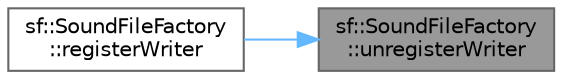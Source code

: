 digraph "sf::SoundFileFactory::unregisterWriter"
{
 // LATEX_PDF_SIZE
  bgcolor="transparent";
  edge [fontname=Helvetica,fontsize=10,labelfontname=Helvetica,labelfontsize=10];
  node [fontname=Helvetica,fontsize=10,shape=box,height=0.2,width=0.4];
  rankdir="RL";
  Node1 [id="Node000001",label="sf::SoundFileFactory\l::unregisterWriter",height=0.2,width=0.4,color="gray40", fillcolor="grey60", style="filled", fontcolor="black",tooltip="Unregister a writer."];
  Node1 -> Node2 [id="edge1_Node000001_Node000002",dir="back",color="steelblue1",style="solid",tooltip=" "];
  Node2 [id="Node000002",label="sf::SoundFileFactory\l::registerWriter",height=0.2,width=0.4,color="grey40", fillcolor="white", style="filled",URL="$classsf_1_1_sound_file_factory.html#a3a59140e6ccf1f252f721b790eddd661",tooltip="Register a new writer."];
}
